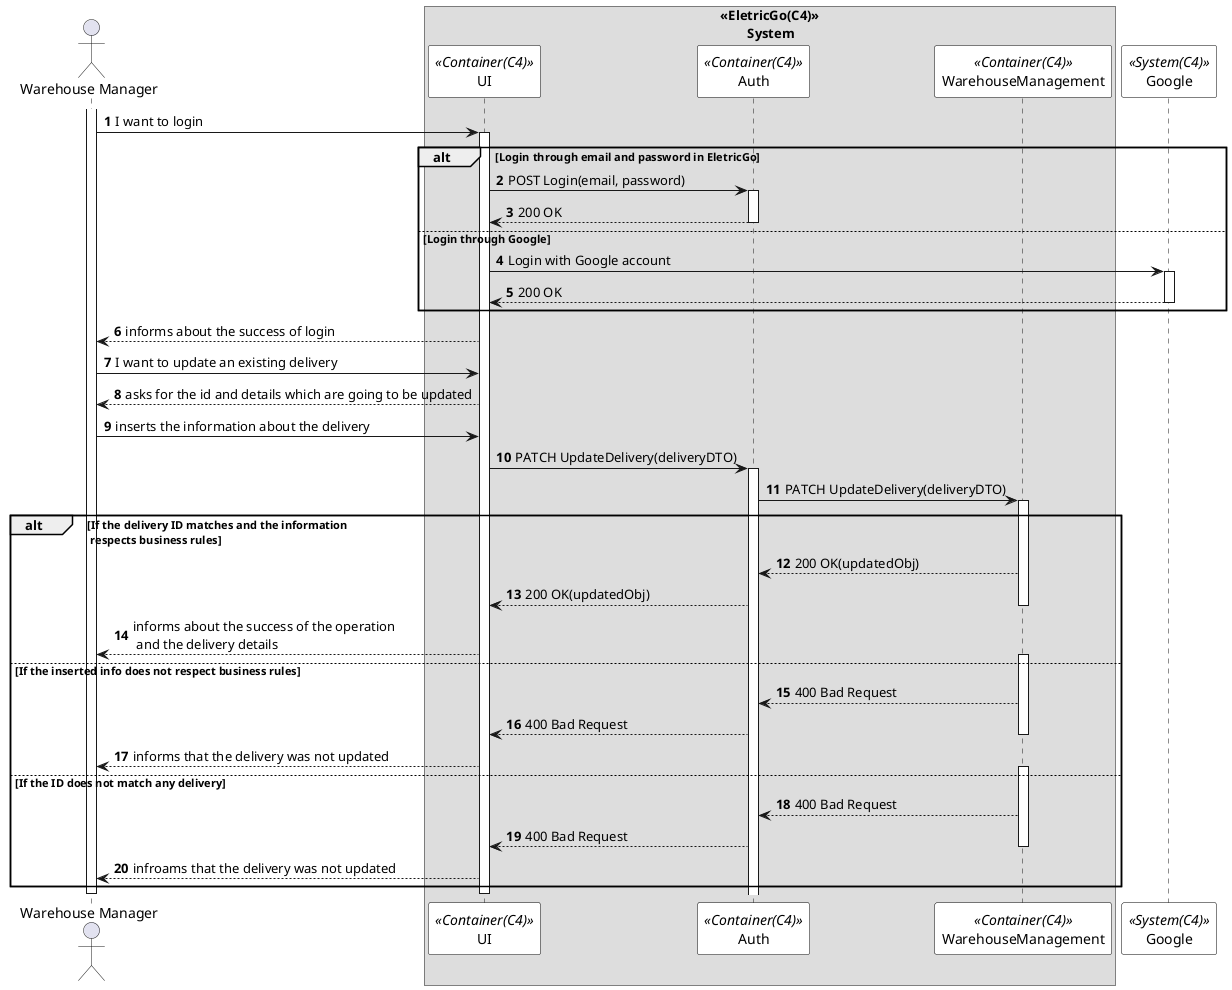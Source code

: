 @startuml updateDeliverySD
autonumber

skinparam sequence {
ParticipantBorderColor black
ParticipantBackgroundColor white
}

actor "Warehouse Manager" as admin

box "<<EletricGo(C4)>>\n\tSystem"
participant UI as UI <<Container(C4)>>
participant Auth as AUTH <<Container(C4)>>
participant WarehouseManagement as WM <<Container(C4)>>
end box

participant Google as Google <<System(C4)>>


activate admin
admin->UI: I want to login
activate UI

alt Login through email and password in EletricGo

UI -> AUTH: POST Login(email, password)
activate AUTH

AUTH --> UI: 200 OK
deactivate AUTH

else Login through Google

UI -> Google: Login with Google account
activate Google
Google --> UI: 200 OK
deactivate Google

end



UI --> admin: informs about the success of login

admin -> UI: I want to update an existing delivery


UI --> admin: asks for the id and details which are going to be updated


admin -> UI: inserts the information about the delivery

UI -> AUTH: PATCH UpdateDelivery(deliveryDTO)
activate AUTH

AUTH -> WM: PATCH UpdateDelivery(deliveryDTO)
activate WM

alt If the delivery ID matches and the information\n respects business rules
WM --> AUTH: 200 OK(updatedObj)
AUTH --> UI: 200 OK(updatedObj)
deactivate WM

UI --> admin: informs about the success of the operation \n and the delivery details

else If the inserted info does not respect business rules

activate WM
WM --> AUTH: 400 Bad Request
AUTH --> UI: 400 Bad Request
deactivate WM

UI --> admin: informs that the delivery was not updated

else If the ID does not match any delivery

activate WM
WM --> AUTH: 400 Bad Request
AUTH --> UI: 400 Bad Request
deactivate WM

UI --> admin: infroams that the delivery was not updated

end

deactivate UI
deactivate admin

@enduml